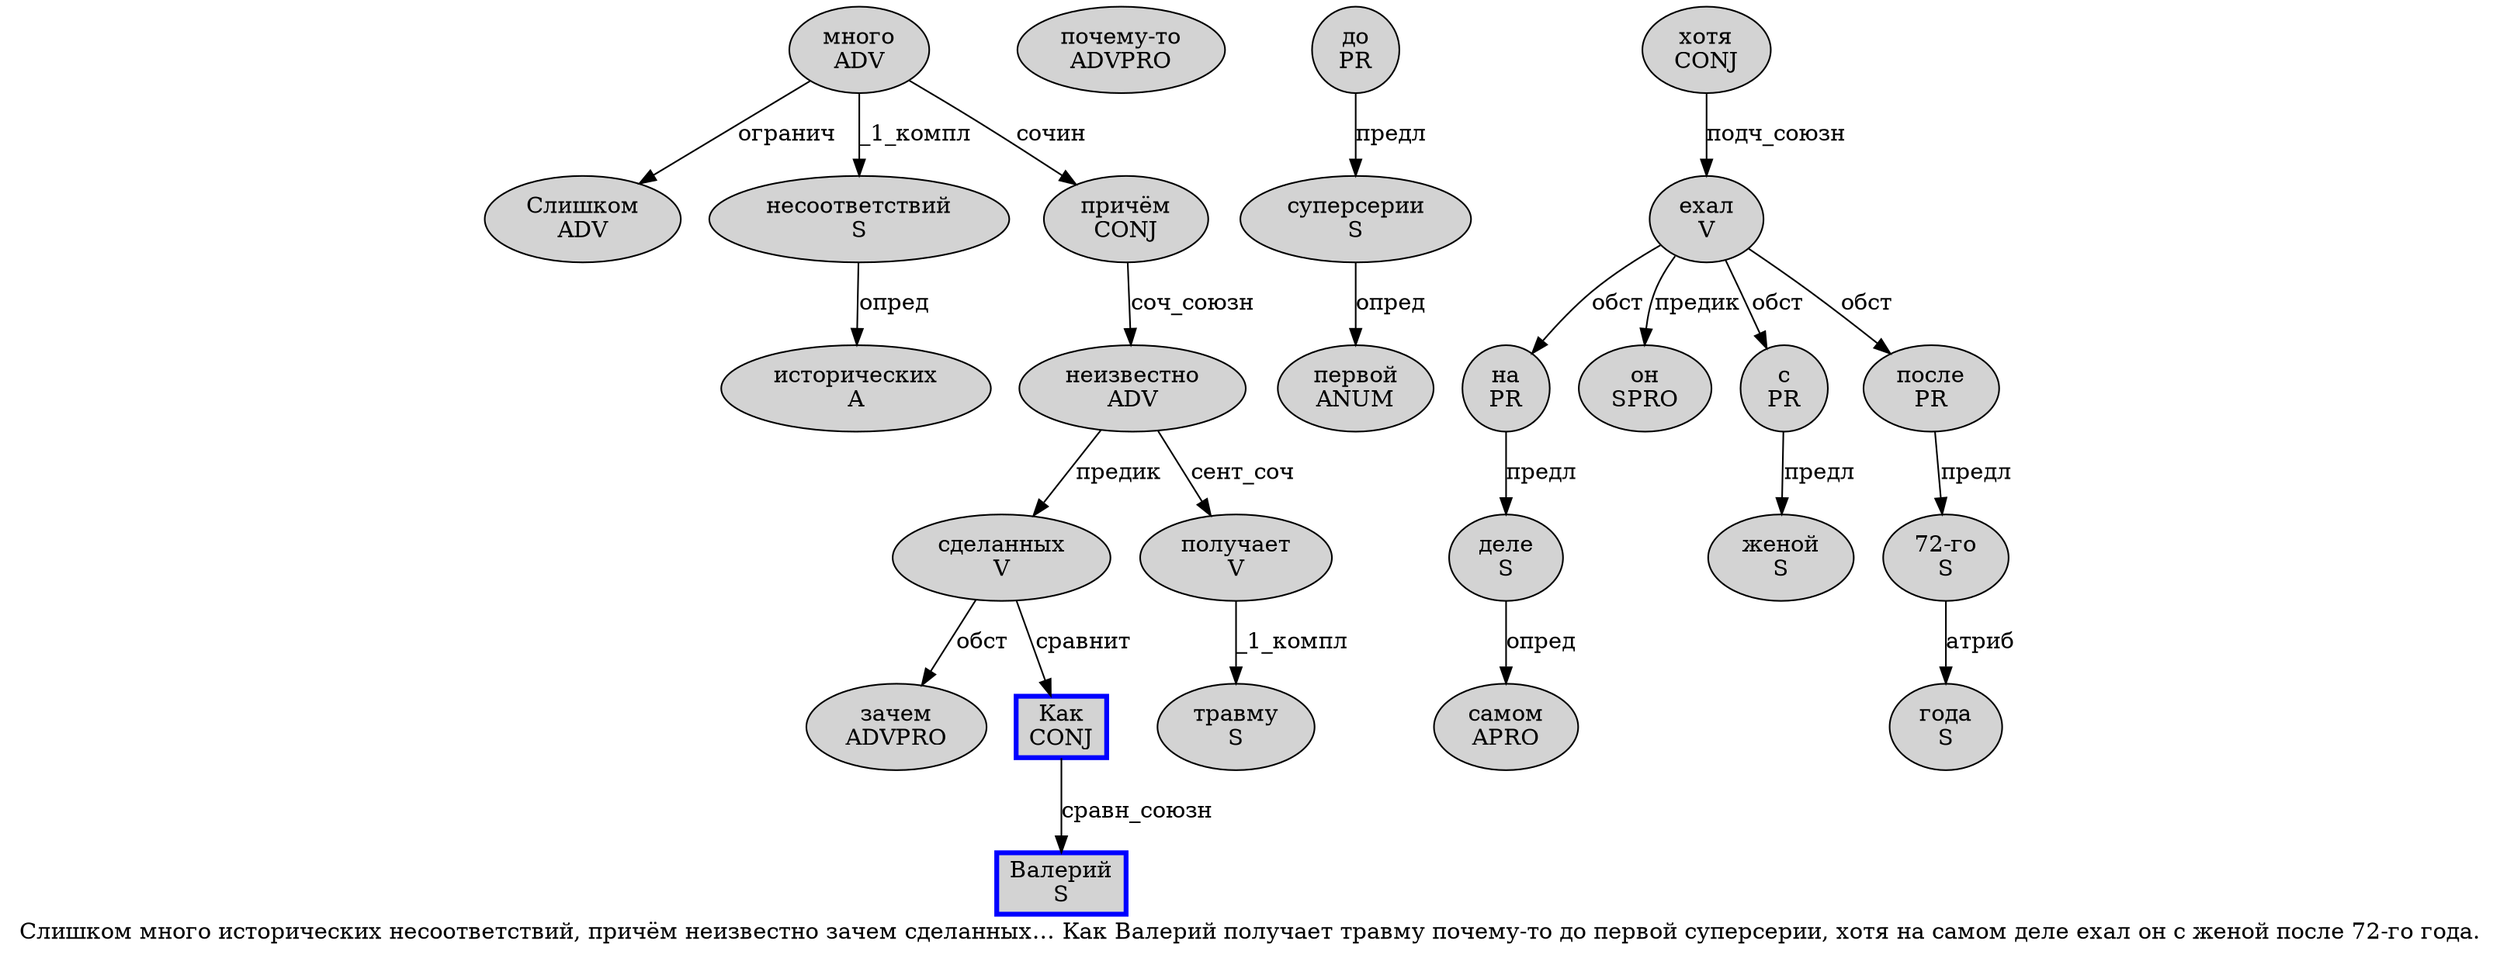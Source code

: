 digraph SENTENCE_3402 {
	graph [label="Слишком много исторических несоответствий, причём неизвестно зачем сделанных… Как Валерий получает травму почему-то до первой суперсерии, хотя на самом деле ехал он с женой после 72-го года."]
	node [style=filled]
		0 [label="Слишком
ADV" color="" fillcolor=lightgray penwidth=1 shape=ellipse]
		1 [label="много
ADV" color="" fillcolor=lightgray penwidth=1 shape=ellipse]
		2 [label="исторических
A" color="" fillcolor=lightgray penwidth=1 shape=ellipse]
		3 [label="несоответствий
S" color="" fillcolor=lightgray penwidth=1 shape=ellipse]
		5 [label="причём
CONJ" color="" fillcolor=lightgray penwidth=1 shape=ellipse]
		6 [label="неизвестно
ADV" color="" fillcolor=lightgray penwidth=1 shape=ellipse]
		7 [label="зачем
ADVPRO" color="" fillcolor=lightgray penwidth=1 shape=ellipse]
		8 [label="сделанных
V" color="" fillcolor=lightgray penwidth=1 shape=ellipse]
		10 [label="Как
CONJ" color=blue fillcolor=lightgray penwidth=3 shape=box]
		11 [label="Валерий
S" color=blue fillcolor=lightgray penwidth=3 shape=box]
		12 [label="получает
V" color="" fillcolor=lightgray penwidth=1 shape=ellipse]
		13 [label="травму
S" color="" fillcolor=lightgray penwidth=1 shape=ellipse]
		14 [label="почему-то
ADVPRO" color="" fillcolor=lightgray penwidth=1 shape=ellipse]
		15 [label="до
PR" color="" fillcolor=lightgray penwidth=1 shape=ellipse]
		16 [label="первой
ANUM" color="" fillcolor=lightgray penwidth=1 shape=ellipse]
		17 [label="суперсерии
S" color="" fillcolor=lightgray penwidth=1 shape=ellipse]
		19 [label="хотя
CONJ" color="" fillcolor=lightgray penwidth=1 shape=ellipse]
		20 [label="на
PR" color="" fillcolor=lightgray penwidth=1 shape=ellipse]
		21 [label="самом
APRO" color="" fillcolor=lightgray penwidth=1 shape=ellipse]
		22 [label="деле
S" color="" fillcolor=lightgray penwidth=1 shape=ellipse]
		23 [label="ехал
V" color="" fillcolor=lightgray penwidth=1 shape=ellipse]
		24 [label="он
SPRO" color="" fillcolor=lightgray penwidth=1 shape=ellipse]
		25 [label="с
PR" color="" fillcolor=lightgray penwidth=1 shape=ellipse]
		26 [label="женой
S" color="" fillcolor=lightgray penwidth=1 shape=ellipse]
		27 [label="после
PR" color="" fillcolor=lightgray penwidth=1 shape=ellipse]
		28 [label="72-го
S" color="" fillcolor=lightgray penwidth=1 shape=ellipse]
		29 [label="года
S" color="" fillcolor=lightgray penwidth=1 shape=ellipse]
			8 -> 7 [label="обст"]
			8 -> 10 [label="сравнит"]
			15 -> 17 [label="предл"]
			28 -> 29 [label="атриб"]
			23 -> 20 [label="обст"]
			23 -> 24 [label="предик"]
			23 -> 25 [label="обст"]
			23 -> 27 [label="обст"]
			5 -> 6 [label="соч_союзн"]
			22 -> 21 [label="опред"]
			3 -> 2 [label="опред"]
			25 -> 26 [label="предл"]
			1 -> 0 [label="огранич"]
			1 -> 3 [label="_1_компл"]
			1 -> 5 [label="сочин"]
			27 -> 28 [label="предл"]
			20 -> 22 [label="предл"]
			6 -> 8 [label="предик"]
			6 -> 12 [label="сент_соч"]
			12 -> 13 [label="_1_компл"]
			10 -> 11 [label="сравн_союзн"]
			17 -> 16 [label="опред"]
			19 -> 23 [label="подч_союзн"]
}